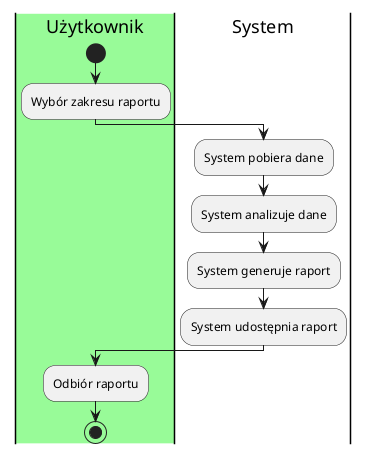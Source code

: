 @startuml
|#palegreen|u|Użytkownik
|System|

|u|
start
:Wybór zakresu raportu;

|System|
:System pobiera dane;

:System analizuje dane;

:System generuje raport;

:System udostępnia raport;

|u|
:Odbiór raportu;

stop
@enduml
